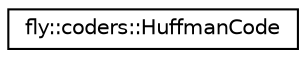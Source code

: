 digraph "Graphical Class Hierarchy"
{
 // LATEX_PDF_SIZE
  edge [fontname="Helvetica",fontsize="10",labelfontname="Helvetica",labelfontsize="10"];
  node [fontname="Helvetica",fontsize="10",shape=record];
  rankdir="LR";
  Node0 [label="fly::coders::HuffmanCode",height=0.2,width=0.4,color="black", fillcolor="white", style="filled",URL="$structfly_1_1coders_1_1_huffman_code.html",tooltip=" "];
}
